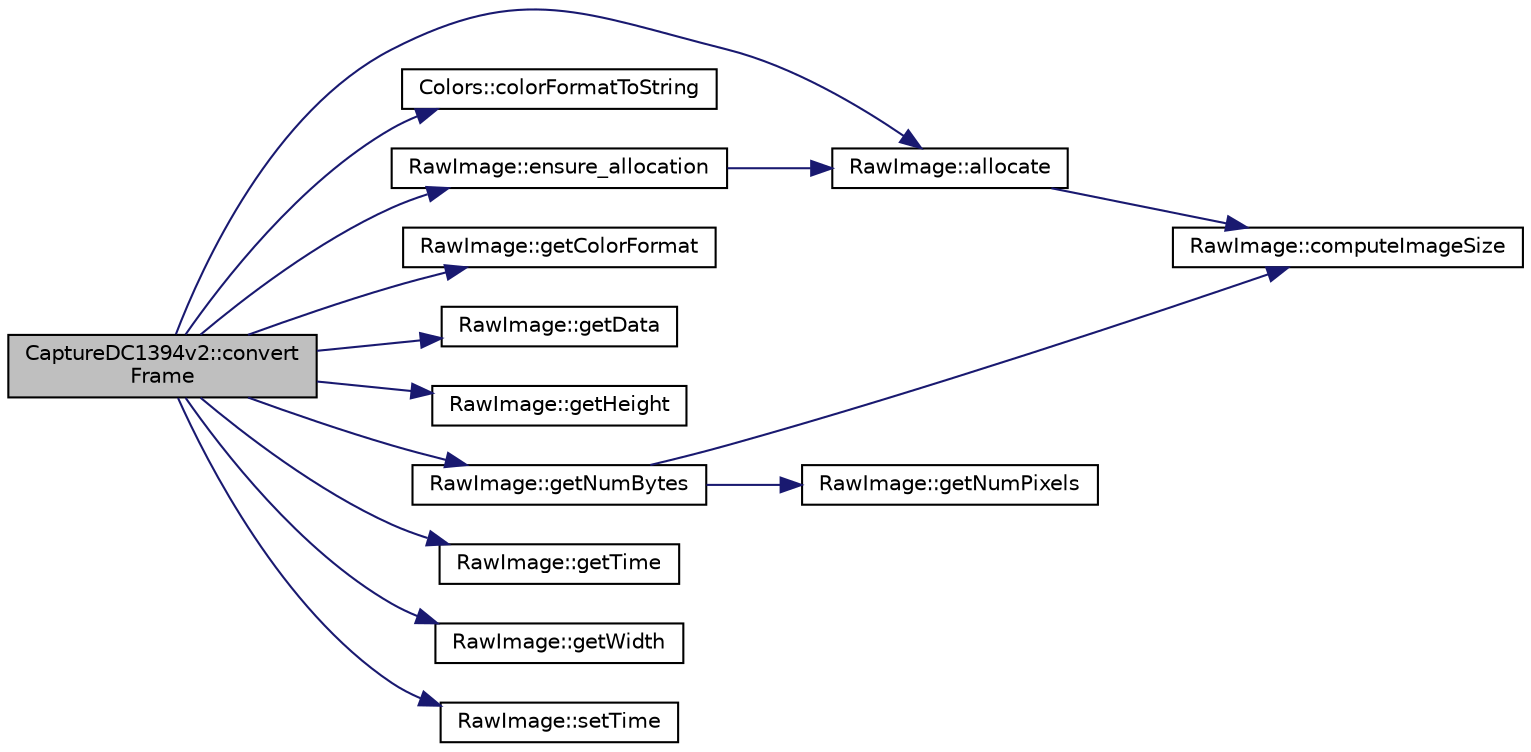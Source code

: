digraph "CaptureDC1394v2::convertFrame"
{
 // INTERACTIVE_SVG=YES
  edge [fontname="Helvetica",fontsize="10",labelfontname="Helvetica",labelfontsize="10"];
  node [fontname="Helvetica",fontsize="10",shape=record];
  rankdir="LR";
  Node1 [label="CaptureDC1394v2::convert\lFrame",height=0.2,width=0.4,color="black", fillcolor="grey75", style="filled", fontcolor="black"];
  Node1 -> Node2 [color="midnightblue",fontsize="10",style="solid",fontname="Helvetica"];
  Node2 [label="RawImage::allocate",height=0.2,width=0.4,color="black", fillcolor="white", style="filled",URL="$d0/d14/class_raw_image.html#aafbe8d95c98dc5cdb300822447b882a0"];
  Node2 -> Node3 [color="midnightblue",fontsize="10",style="solid",fontname="Helvetica"];
  Node3 [label="RawImage::computeImageSize",height=0.2,width=0.4,color="black", fillcolor="white", style="filled",URL="$d0/d14/class_raw_image.html#a8b54701df9dc9d0d024b959966ec3714"];
  Node1 -> Node4 [color="midnightblue",fontsize="10",style="solid",fontname="Helvetica"];
  Node4 [label="Colors::colorFormatToString",height=0.2,width=0.4,color="black", fillcolor="white", style="filled",URL="$d9/d36/class_colors.html#a085839c597a6262301162471cef99367"];
  Node1 -> Node5 [color="midnightblue",fontsize="10",style="solid",fontname="Helvetica"];
  Node5 [label="RawImage::ensure_allocation",height=0.2,width=0.4,color="black", fillcolor="white", style="filled",URL="$d0/d14/class_raw_image.html#a54936083b4dbedc6fb1d20bc1bab901a"];
  Node5 -> Node2 [color="midnightblue",fontsize="10",style="solid",fontname="Helvetica"];
  Node1 -> Node6 [color="midnightblue",fontsize="10",style="solid",fontname="Helvetica"];
  Node6 [label="RawImage::getColorFormat",height=0.2,width=0.4,color="black", fillcolor="white", style="filled",URL="$d0/d14/class_raw_image.html#af6021575525cf3488c1f32599e579205"];
  Node1 -> Node7 [color="midnightblue",fontsize="10",style="solid",fontname="Helvetica"];
  Node7 [label="RawImage::getData",height=0.2,width=0.4,color="black", fillcolor="white", style="filled",URL="$d0/d14/class_raw_image.html#a3c1af19eaf1cb9fb9a5e758209d24767"];
  Node1 -> Node8 [color="midnightblue",fontsize="10",style="solid",fontname="Helvetica"];
  Node8 [label="RawImage::getHeight",height=0.2,width=0.4,color="black", fillcolor="white", style="filled",URL="$d0/d14/class_raw_image.html#a1ea4625ff40ee5bc6efbfecf474b17ea"];
  Node1 -> Node9 [color="midnightblue",fontsize="10",style="solid",fontname="Helvetica"];
  Node9 [label="RawImage::getNumBytes",height=0.2,width=0.4,color="black", fillcolor="white", style="filled",URL="$d0/d14/class_raw_image.html#ab83831420f444a22e6d9dc07f9ccc722"];
  Node9 -> Node3 [color="midnightblue",fontsize="10",style="solid",fontname="Helvetica"];
  Node9 -> Node10 [color="midnightblue",fontsize="10",style="solid",fontname="Helvetica"];
  Node10 [label="RawImage::getNumPixels",height=0.2,width=0.4,color="black", fillcolor="white", style="filled",URL="$d0/d14/class_raw_image.html#a2033593c1e2cdaecf0be4c6b7dad3d92"];
  Node1 -> Node11 [color="midnightblue",fontsize="10",style="solid",fontname="Helvetica"];
  Node11 [label="RawImage::getTime",height=0.2,width=0.4,color="black", fillcolor="white", style="filled",URL="$d0/d14/class_raw_image.html#ac69bbe6c6b2567fe123fd33fa2193afc"];
  Node1 -> Node12 [color="midnightblue",fontsize="10",style="solid",fontname="Helvetica"];
  Node12 [label="RawImage::getWidth",height=0.2,width=0.4,color="black", fillcolor="white", style="filled",URL="$d0/d14/class_raw_image.html#a11b26ab9a3b7a7bee8f0eeb3c567b852"];
  Node1 -> Node13 [color="midnightblue",fontsize="10",style="solid",fontname="Helvetica"];
  Node13 [label="RawImage::setTime",height=0.2,width=0.4,color="black", fillcolor="white", style="filled",URL="$d0/d14/class_raw_image.html#ac774b70a0753a6ad4a9e39353e4954da"];
}
